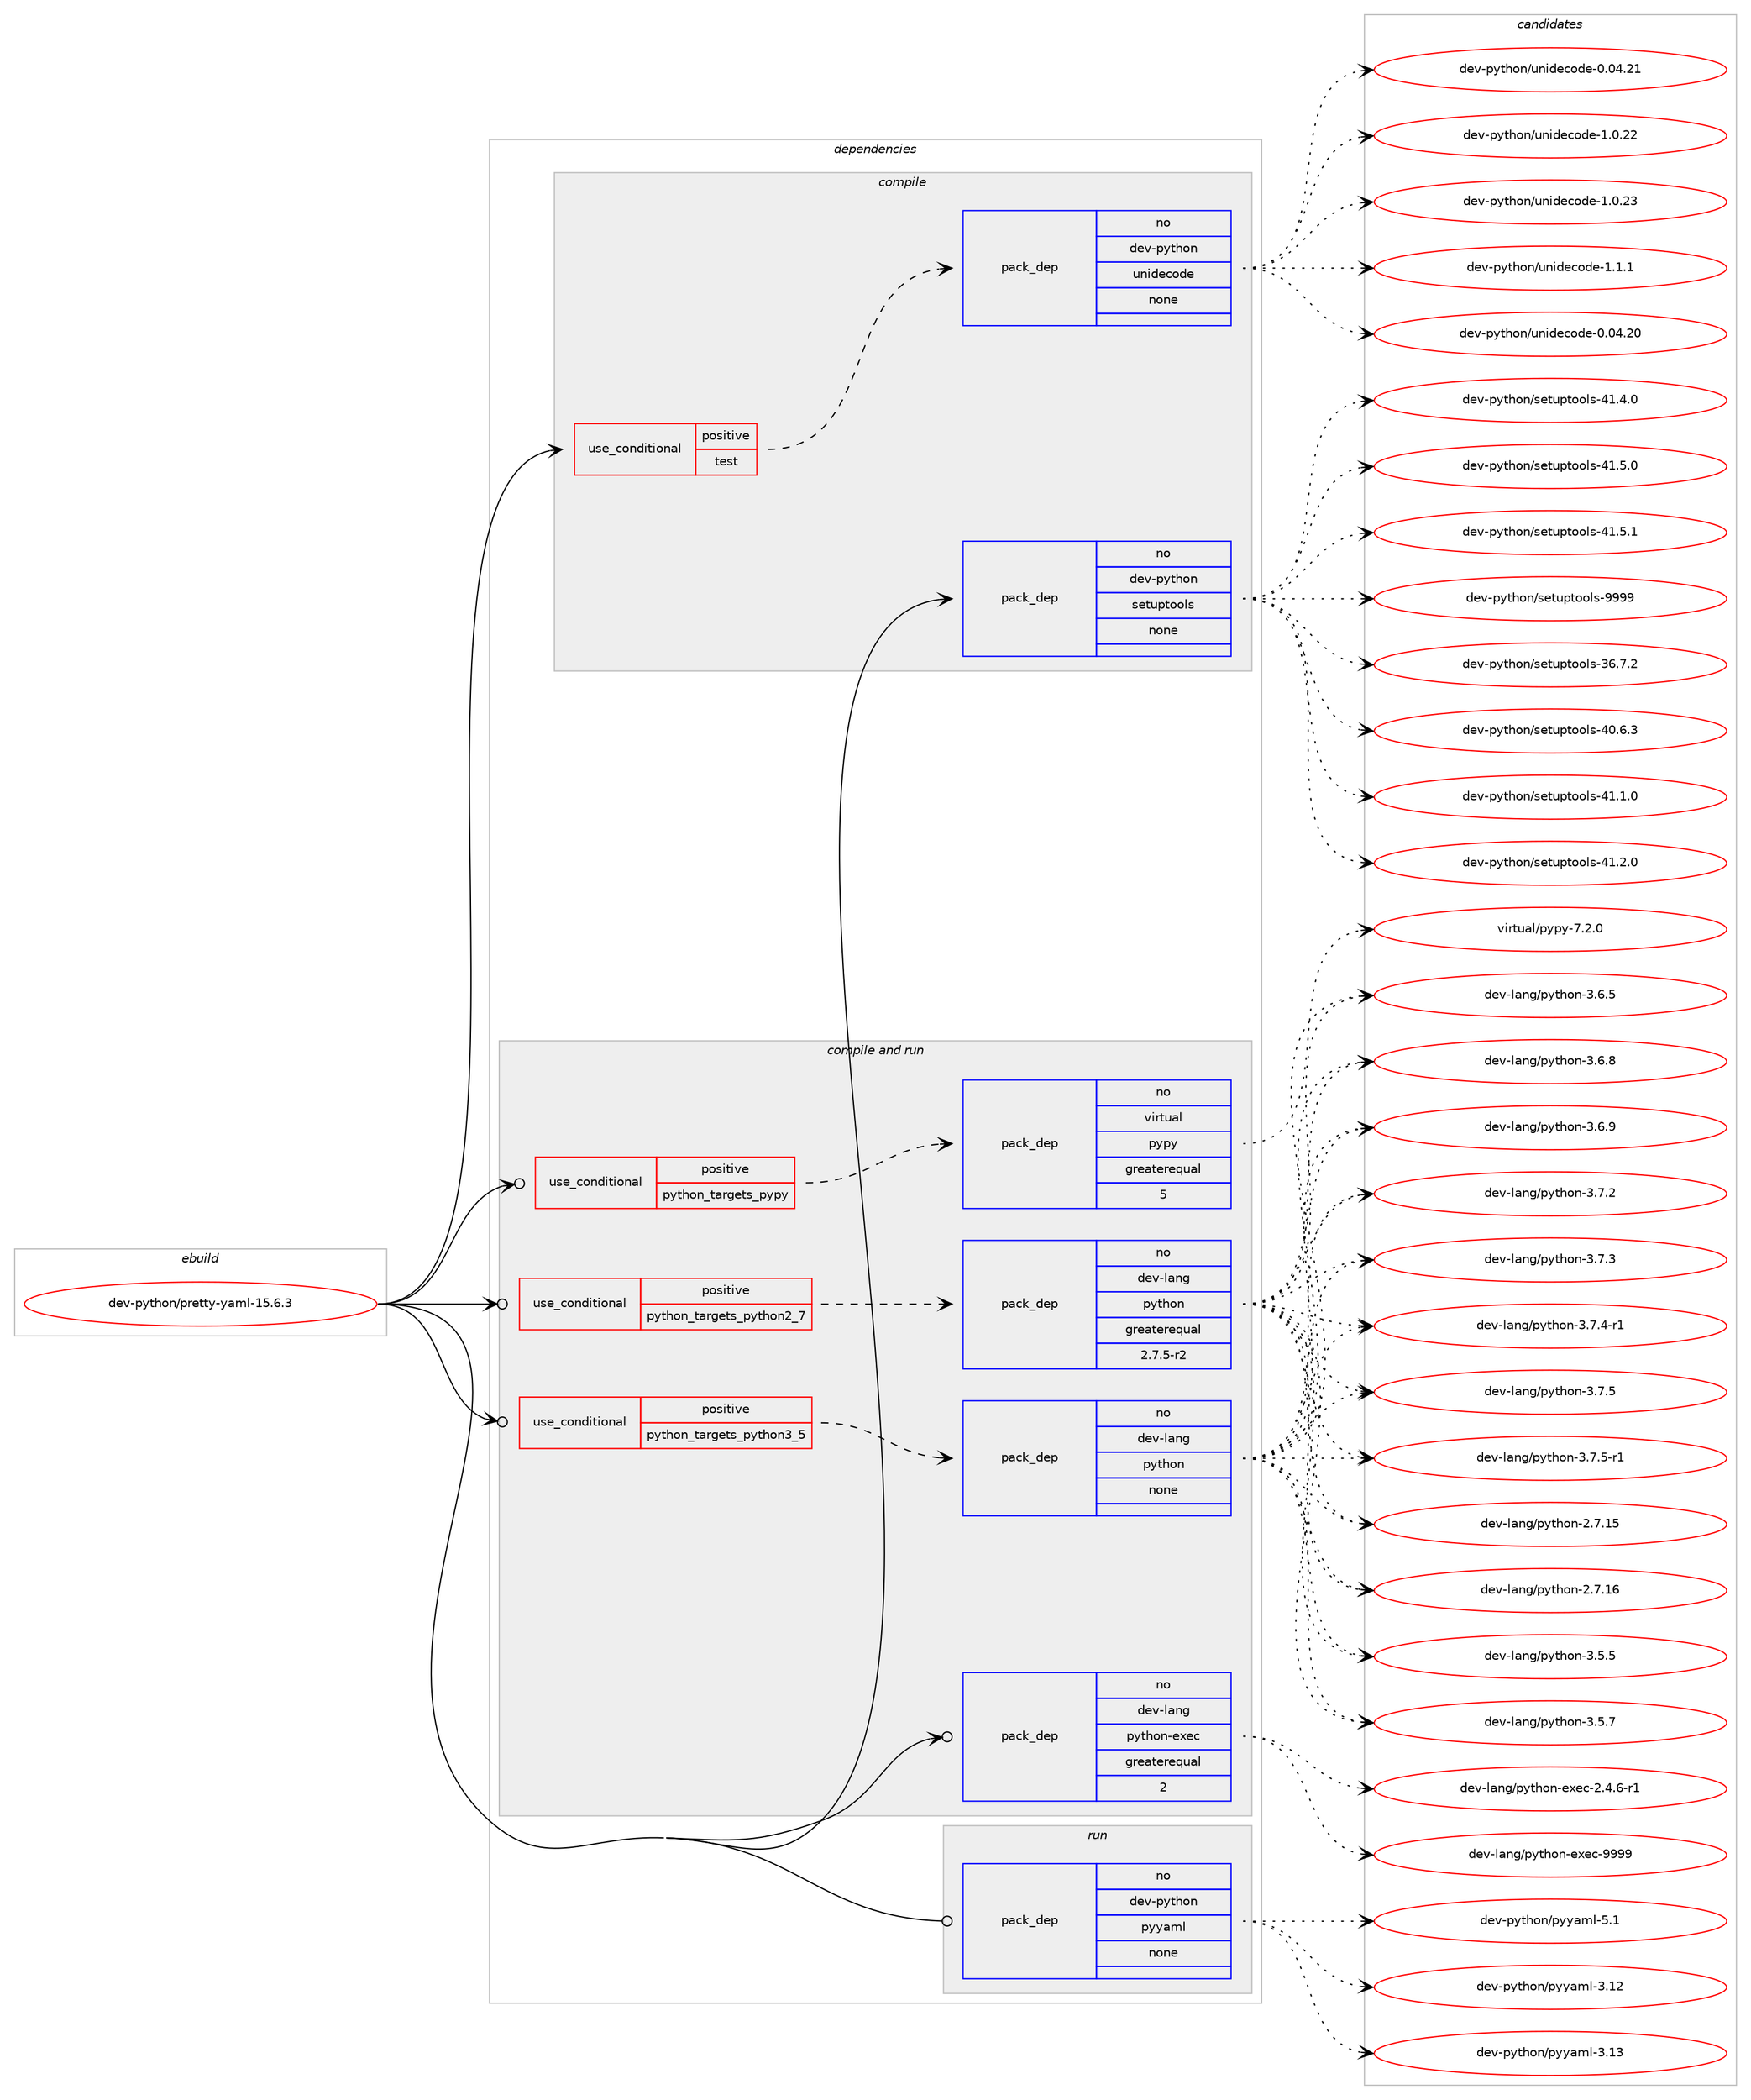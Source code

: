 digraph prolog {

# *************
# Graph options
# *************

newrank=true;
concentrate=true;
compound=true;
graph [rankdir=LR,fontname=Helvetica,fontsize=10,ranksep=1.5];#, ranksep=2.5, nodesep=0.2];
edge  [arrowhead=vee];
node  [fontname=Helvetica,fontsize=10];

# **********
# The ebuild
# **********

subgraph cluster_leftcol {
color=gray;
rank=same;
label=<<i>ebuild</i>>;
id [label="dev-python/pretty-yaml-15.6.3", color=red, width=4, href="../dev-python/pretty-yaml-15.6.3.svg"];
}

# ****************
# The dependencies
# ****************

subgraph cluster_midcol {
color=gray;
label=<<i>dependencies</i>>;
subgraph cluster_compile {
fillcolor="#eeeeee";
style=filled;
label=<<i>compile</i>>;
subgraph cond144848 {
dependency622849 [label=<<TABLE BORDER="0" CELLBORDER="1" CELLSPACING="0" CELLPADDING="4"><TR><TD ROWSPAN="3" CELLPADDING="10">use_conditional</TD></TR><TR><TD>positive</TD></TR><TR><TD>test</TD></TR></TABLE>>, shape=none, color=red];
subgraph pack466161 {
dependency622850 [label=<<TABLE BORDER="0" CELLBORDER="1" CELLSPACING="0" CELLPADDING="4" WIDTH="220"><TR><TD ROWSPAN="6" CELLPADDING="30">pack_dep</TD></TR><TR><TD WIDTH="110">no</TD></TR><TR><TD>dev-python</TD></TR><TR><TD>unidecode</TD></TR><TR><TD>none</TD></TR><TR><TD></TD></TR></TABLE>>, shape=none, color=blue];
}
dependency622849:e -> dependency622850:w [weight=20,style="dashed",arrowhead="vee"];
}
id:e -> dependency622849:w [weight=20,style="solid",arrowhead="vee"];
subgraph pack466162 {
dependency622851 [label=<<TABLE BORDER="0" CELLBORDER="1" CELLSPACING="0" CELLPADDING="4" WIDTH="220"><TR><TD ROWSPAN="6" CELLPADDING="30">pack_dep</TD></TR><TR><TD WIDTH="110">no</TD></TR><TR><TD>dev-python</TD></TR><TR><TD>setuptools</TD></TR><TR><TD>none</TD></TR><TR><TD></TD></TR></TABLE>>, shape=none, color=blue];
}
id:e -> dependency622851:w [weight=20,style="solid",arrowhead="vee"];
}
subgraph cluster_compileandrun {
fillcolor="#eeeeee";
style=filled;
label=<<i>compile and run</i>>;
subgraph cond144849 {
dependency622852 [label=<<TABLE BORDER="0" CELLBORDER="1" CELLSPACING="0" CELLPADDING="4"><TR><TD ROWSPAN="3" CELLPADDING="10">use_conditional</TD></TR><TR><TD>positive</TD></TR><TR><TD>python_targets_pypy</TD></TR></TABLE>>, shape=none, color=red];
subgraph pack466163 {
dependency622853 [label=<<TABLE BORDER="0" CELLBORDER="1" CELLSPACING="0" CELLPADDING="4" WIDTH="220"><TR><TD ROWSPAN="6" CELLPADDING="30">pack_dep</TD></TR><TR><TD WIDTH="110">no</TD></TR><TR><TD>virtual</TD></TR><TR><TD>pypy</TD></TR><TR><TD>greaterequal</TD></TR><TR><TD>5</TD></TR></TABLE>>, shape=none, color=blue];
}
dependency622852:e -> dependency622853:w [weight=20,style="dashed",arrowhead="vee"];
}
id:e -> dependency622852:w [weight=20,style="solid",arrowhead="odotvee"];
subgraph cond144850 {
dependency622854 [label=<<TABLE BORDER="0" CELLBORDER="1" CELLSPACING="0" CELLPADDING="4"><TR><TD ROWSPAN="3" CELLPADDING="10">use_conditional</TD></TR><TR><TD>positive</TD></TR><TR><TD>python_targets_python2_7</TD></TR></TABLE>>, shape=none, color=red];
subgraph pack466164 {
dependency622855 [label=<<TABLE BORDER="0" CELLBORDER="1" CELLSPACING="0" CELLPADDING="4" WIDTH="220"><TR><TD ROWSPAN="6" CELLPADDING="30">pack_dep</TD></TR><TR><TD WIDTH="110">no</TD></TR><TR><TD>dev-lang</TD></TR><TR><TD>python</TD></TR><TR><TD>greaterequal</TD></TR><TR><TD>2.7.5-r2</TD></TR></TABLE>>, shape=none, color=blue];
}
dependency622854:e -> dependency622855:w [weight=20,style="dashed",arrowhead="vee"];
}
id:e -> dependency622854:w [weight=20,style="solid",arrowhead="odotvee"];
subgraph cond144851 {
dependency622856 [label=<<TABLE BORDER="0" CELLBORDER="1" CELLSPACING="0" CELLPADDING="4"><TR><TD ROWSPAN="3" CELLPADDING="10">use_conditional</TD></TR><TR><TD>positive</TD></TR><TR><TD>python_targets_python3_5</TD></TR></TABLE>>, shape=none, color=red];
subgraph pack466165 {
dependency622857 [label=<<TABLE BORDER="0" CELLBORDER="1" CELLSPACING="0" CELLPADDING="4" WIDTH="220"><TR><TD ROWSPAN="6" CELLPADDING="30">pack_dep</TD></TR><TR><TD WIDTH="110">no</TD></TR><TR><TD>dev-lang</TD></TR><TR><TD>python</TD></TR><TR><TD>none</TD></TR><TR><TD></TD></TR></TABLE>>, shape=none, color=blue];
}
dependency622856:e -> dependency622857:w [weight=20,style="dashed",arrowhead="vee"];
}
id:e -> dependency622856:w [weight=20,style="solid",arrowhead="odotvee"];
subgraph pack466166 {
dependency622858 [label=<<TABLE BORDER="0" CELLBORDER="1" CELLSPACING="0" CELLPADDING="4" WIDTH="220"><TR><TD ROWSPAN="6" CELLPADDING="30">pack_dep</TD></TR><TR><TD WIDTH="110">no</TD></TR><TR><TD>dev-lang</TD></TR><TR><TD>python-exec</TD></TR><TR><TD>greaterequal</TD></TR><TR><TD>2</TD></TR></TABLE>>, shape=none, color=blue];
}
id:e -> dependency622858:w [weight=20,style="solid",arrowhead="odotvee"];
}
subgraph cluster_run {
fillcolor="#eeeeee";
style=filled;
label=<<i>run</i>>;
subgraph pack466167 {
dependency622859 [label=<<TABLE BORDER="0" CELLBORDER="1" CELLSPACING="0" CELLPADDING="4" WIDTH="220"><TR><TD ROWSPAN="6" CELLPADDING="30">pack_dep</TD></TR><TR><TD WIDTH="110">no</TD></TR><TR><TD>dev-python</TD></TR><TR><TD>pyyaml</TD></TR><TR><TD>none</TD></TR><TR><TD></TD></TR></TABLE>>, shape=none, color=blue];
}
id:e -> dependency622859:w [weight=20,style="solid",arrowhead="odot"];
}
}

# **************
# The candidates
# **************

subgraph cluster_choices {
rank=same;
color=gray;
label=<<i>candidates</i>>;

subgraph choice466161 {
color=black;
nodesep=1;
choice1001011184511212111610411111047117110105100101991111001014548464852465048 [label="dev-python/unidecode-0.04.20", color=red, width=4,href="../dev-python/unidecode-0.04.20.svg"];
choice1001011184511212111610411111047117110105100101991111001014548464852465049 [label="dev-python/unidecode-0.04.21", color=red, width=4,href="../dev-python/unidecode-0.04.21.svg"];
choice10010111845112121116104111110471171101051001019911110010145494648465050 [label="dev-python/unidecode-1.0.22", color=red, width=4,href="../dev-python/unidecode-1.0.22.svg"];
choice10010111845112121116104111110471171101051001019911110010145494648465051 [label="dev-python/unidecode-1.0.23", color=red, width=4,href="../dev-python/unidecode-1.0.23.svg"];
choice100101118451121211161041111104711711010510010199111100101454946494649 [label="dev-python/unidecode-1.1.1", color=red, width=4,href="../dev-python/unidecode-1.1.1.svg"];
dependency622850:e -> choice1001011184511212111610411111047117110105100101991111001014548464852465048:w [style=dotted,weight="100"];
dependency622850:e -> choice1001011184511212111610411111047117110105100101991111001014548464852465049:w [style=dotted,weight="100"];
dependency622850:e -> choice10010111845112121116104111110471171101051001019911110010145494648465050:w [style=dotted,weight="100"];
dependency622850:e -> choice10010111845112121116104111110471171101051001019911110010145494648465051:w [style=dotted,weight="100"];
dependency622850:e -> choice100101118451121211161041111104711711010510010199111100101454946494649:w [style=dotted,weight="100"];
}
subgraph choice466162 {
color=black;
nodesep=1;
choice100101118451121211161041111104711510111611711211611111110811545515446554650 [label="dev-python/setuptools-36.7.2", color=red, width=4,href="../dev-python/setuptools-36.7.2.svg"];
choice100101118451121211161041111104711510111611711211611111110811545524846544651 [label="dev-python/setuptools-40.6.3", color=red, width=4,href="../dev-python/setuptools-40.6.3.svg"];
choice100101118451121211161041111104711510111611711211611111110811545524946494648 [label="dev-python/setuptools-41.1.0", color=red, width=4,href="../dev-python/setuptools-41.1.0.svg"];
choice100101118451121211161041111104711510111611711211611111110811545524946504648 [label="dev-python/setuptools-41.2.0", color=red, width=4,href="../dev-python/setuptools-41.2.0.svg"];
choice100101118451121211161041111104711510111611711211611111110811545524946524648 [label="dev-python/setuptools-41.4.0", color=red, width=4,href="../dev-python/setuptools-41.4.0.svg"];
choice100101118451121211161041111104711510111611711211611111110811545524946534648 [label="dev-python/setuptools-41.5.0", color=red, width=4,href="../dev-python/setuptools-41.5.0.svg"];
choice100101118451121211161041111104711510111611711211611111110811545524946534649 [label="dev-python/setuptools-41.5.1", color=red, width=4,href="../dev-python/setuptools-41.5.1.svg"];
choice10010111845112121116104111110471151011161171121161111111081154557575757 [label="dev-python/setuptools-9999", color=red, width=4,href="../dev-python/setuptools-9999.svg"];
dependency622851:e -> choice100101118451121211161041111104711510111611711211611111110811545515446554650:w [style=dotted,weight="100"];
dependency622851:e -> choice100101118451121211161041111104711510111611711211611111110811545524846544651:w [style=dotted,weight="100"];
dependency622851:e -> choice100101118451121211161041111104711510111611711211611111110811545524946494648:w [style=dotted,weight="100"];
dependency622851:e -> choice100101118451121211161041111104711510111611711211611111110811545524946504648:w [style=dotted,weight="100"];
dependency622851:e -> choice100101118451121211161041111104711510111611711211611111110811545524946524648:w [style=dotted,weight="100"];
dependency622851:e -> choice100101118451121211161041111104711510111611711211611111110811545524946534648:w [style=dotted,weight="100"];
dependency622851:e -> choice100101118451121211161041111104711510111611711211611111110811545524946534649:w [style=dotted,weight="100"];
dependency622851:e -> choice10010111845112121116104111110471151011161171121161111111081154557575757:w [style=dotted,weight="100"];
}
subgraph choice466163 {
color=black;
nodesep=1;
choice1181051141161179710847112121112121455546504648 [label="virtual/pypy-7.2.0", color=red, width=4,href="../virtual/pypy-7.2.0.svg"];
dependency622853:e -> choice1181051141161179710847112121112121455546504648:w [style=dotted,weight="100"];
}
subgraph choice466164 {
color=black;
nodesep=1;
choice10010111845108971101034711212111610411111045504655464953 [label="dev-lang/python-2.7.15", color=red, width=4,href="../dev-lang/python-2.7.15.svg"];
choice10010111845108971101034711212111610411111045504655464954 [label="dev-lang/python-2.7.16", color=red, width=4,href="../dev-lang/python-2.7.16.svg"];
choice100101118451089711010347112121116104111110455146534653 [label="dev-lang/python-3.5.5", color=red, width=4,href="../dev-lang/python-3.5.5.svg"];
choice100101118451089711010347112121116104111110455146534655 [label="dev-lang/python-3.5.7", color=red, width=4,href="../dev-lang/python-3.5.7.svg"];
choice100101118451089711010347112121116104111110455146544653 [label="dev-lang/python-3.6.5", color=red, width=4,href="../dev-lang/python-3.6.5.svg"];
choice100101118451089711010347112121116104111110455146544656 [label="dev-lang/python-3.6.8", color=red, width=4,href="../dev-lang/python-3.6.8.svg"];
choice100101118451089711010347112121116104111110455146544657 [label="dev-lang/python-3.6.9", color=red, width=4,href="../dev-lang/python-3.6.9.svg"];
choice100101118451089711010347112121116104111110455146554650 [label="dev-lang/python-3.7.2", color=red, width=4,href="../dev-lang/python-3.7.2.svg"];
choice100101118451089711010347112121116104111110455146554651 [label="dev-lang/python-3.7.3", color=red, width=4,href="../dev-lang/python-3.7.3.svg"];
choice1001011184510897110103471121211161041111104551465546524511449 [label="dev-lang/python-3.7.4-r1", color=red, width=4,href="../dev-lang/python-3.7.4-r1.svg"];
choice100101118451089711010347112121116104111110455146554653 [label="dev-lang/python-3.7.5", color=red, width=4,href="../dev-lang/python-3.7.5.svg"];
choice1001011184510897110103471121211161041111104551465546534511449 [label="dev-lang/python-3.7.5-r1", color=red, width=4,href="../dev-lang/python-3.7.5-r1.svg"];
dependency622855:e -> choice10010111845108971101034711212111610411111045504655464953:w [style=dotted,weight="100"];
dependency622855:e -> choice10010111845108971101034711212111610411111045504655464954:w [style=dotted,weight="100"];
dependency622855:e -> choice100101118451089711010347112121116104111110455146534653:w [style=dotted,weight="100"];
dependency622855:e -> choice100101118451089711010347112121116104111110455146534655:w [style=dotted,weight="100"];
dependency622855:e -> choice100101118451089711010347112121116104111110455146544653:w [style=dotted,weight="100"];
dependency622855:e -> choice100101118451089711010347112121116104111110455146544656:w [style=dotted,weight="100"];
dependency622855:e -> choice100101118451089711010347112121116104111110455146544657:w [style=dotted,weight="100"];
dependency622855:e -> choice100101118451089711010347112121116104111110455146554650:w [style=dotted,weight="100"];
dependency622855:e -> choice100101118451089711010347112121116104111110455146554651:w [style=dotted,weight="100"];
dependency622855:e -> choice1001011184510897110103471121211161041111104551465546524511449:w [style=dotted,weight="100"];
dependency622855:e -> choice100101118451089711010347112121116104111110455146554653:w [style=dotted,weight="100"];
dependency622855:e -> choice1001011184510897110103471121211161041111104551465546534511449:w [style=dotted,weight="100"];
}
subgraph choice466165 {
color=black;
nodesep=1;
choice10010111845108971101034711212111610411111045504655464953 [label="dev-lang/python-2.7.15", color=red, width=4,href="../dev-lang/python-2.7.15.svg"];
choice10010111845108971101034711212111610411111045504655464954 [label="dev-lang/python-2.7.16", color=red, width=4,href="../dev-lang/python-2.7.16.svg"];
choice100101118451089711010347112121116104111110455146534653 [label="dev-lang/python-3.5.5", color=red, width=4,href="../dev-lang/python-3.5.5.svg"];
choice100101118451089711010347112121116104111110455146534655 [label="dev-lang/python-3.5.7", color=red, width=4,href="../dev-lang/python-3.5.7.svg"];
choice100101118451089711010347112121116104111110455146544653 [label="dev-lang/python-3.6.5", color=red, width=4,href="../dev-lang/python-3.6.5.svg"];
choice100101118451089711010347112121116104111110455146544656 [label="dev-lang/python-3.6.8", color=red, width=4,href="../dev-lang/python-3.6.8.svg"];
choice100101118451089711010347112121116104111110455146544657 [label="dev-lang/python-3.6.9", color=red, width=4,href="../dev-lang/python-3.6.9.svg"];
choice100101118451089711010347112121116104111110455146554650 [label="dev-lang/python-3.7.2", color=red, width=4,href="../dev-lang/python-3.7.2.svg"];
choice100101118451089711010347112121116104111110455146554651 [label="dev-lang/python-3.7.3", color=red, width=4,href="../dev-lang/python-3.7.3.svg"];
choice1001011184510897110103471121211161041111104551465546524511449 [label="dev-lang/python-3.7.4-r1", color=red, width=4,href="../dev-lang/python-3.7.4-r1.svg"];
choice100101118451089711010347112121116104111110455146554653 [label="dev-lang/python-3.7.5", color=red, width=4,href="../dev-lang/python-3.7.5.svg"];
choice1001011184510897110103471121211161041111104551465546534511449 [label="dev-lang/python-3.7.5-r1", color=red, width=4,href="../dev-lang/python-3.7.5-r1.svg"];
dependency622857:e -> choice10010111845108971101034711212111610411111045504655464953:w [style=dotted,weight="100"];
dependency622857:e -> choice10010111845108971101034711212111610411111045504655464954:w [style=dotted,weight="100"];
dependency622857:e -> choice100101118451089711010347112121116104111110455146534653:w [style=dotted,weight="100"];
dependency622857:e -> choice100101118451089711010347112121116104111110455146534655:w [style=dotted,weight="100"];
dependency622857:e -> choice100101118451089711010347112121116104111110455146544653:w [style=dotted,weight="100"];
dependency622857:e -> choice100101118451089711010347112121116104111110455146544656:w [style=dotted,weight="100"];
dependency622857:e -> choice100101118451089711010347112121116104111110455146544657:w [style=dotted,weight="100"];
dependency622857:e -> choice100101118451089711010347112121116104111110455146554650:w [style=dotted,weight="100"];
dependency622857:e -> choice100101118451089711010347112121116104111110455146554651:w [style=dotted,weight="100"];
dependency622857:e -> choice1001011184510897110103471121211161041111104551465546524511449:w [style=dotted,weight="100"];
dependency622857:e -> choice100101118451089711010347112121116104111110455146554653:w [style=dotted,weight="100"];
dependency622857:e -> choice1001011184510897110103471121211161041111104551465546534511449:w [style=dotted,weight="100"];
}
subgraph choice466166 {
color=black;
nodesep=1;
choice10010111845108971101034711212111610411111045101120101994550465246544511449 [label="dev-lang/python-exec-2.4.6-r1", color=red, width=4,href="../dev-lang/python-exec-2.4.6-r1.svg"];
choice10010111845108971101034711212111610411111045101120101994557575757 [label="dev-lang/python-exec-9999", color=red, width=4,href="../dev-lang/python-exec-9999.svg"];
dependency622858:e -> choice10010111845108971101034711212111610411111045101120101994550465246544511449:w [style=dotted,weight="100"];
dependency622858:e -> choice10010111845108971101034711212111610411111045101120101994557575757:w [style=dotted,weight="100"];
}
subgraph choice466167 {
color=black;
nodesep=1;
choice1001011184511212111610411111047112121121971091084551464950 [label="dev-python/pyyaml-3.12", color=red, width=4,href="../dev-python/pyyaml-3.12.svg"];
choice1001011184511212111610411111047112121121971091084551464951 [label="dev-python/pyyaml-3.13", color=red, width=4,href="../dev-python/pyyaml-3.13.svg"];
choice10010111845112121116104111110471121211219710910845534649 [label="dev-python/pyyaml-5.1", color=red, width=4,href="../dev-python/pyyaml-5.1.svg"];
dependency622859:e -> choice1001011184511212111610411111047112121121971091084551464950:w [style=dotted,weight="100"];
dependency622859:e -> choice1001011184511212111610411111047112121121971091084551464951:w [style=dotted,weight="100"];
dependency622859:e -> choice10010111845112121116104111110471121211219710910845534649:w [style=dotted,weight="100"];
}
}

}
